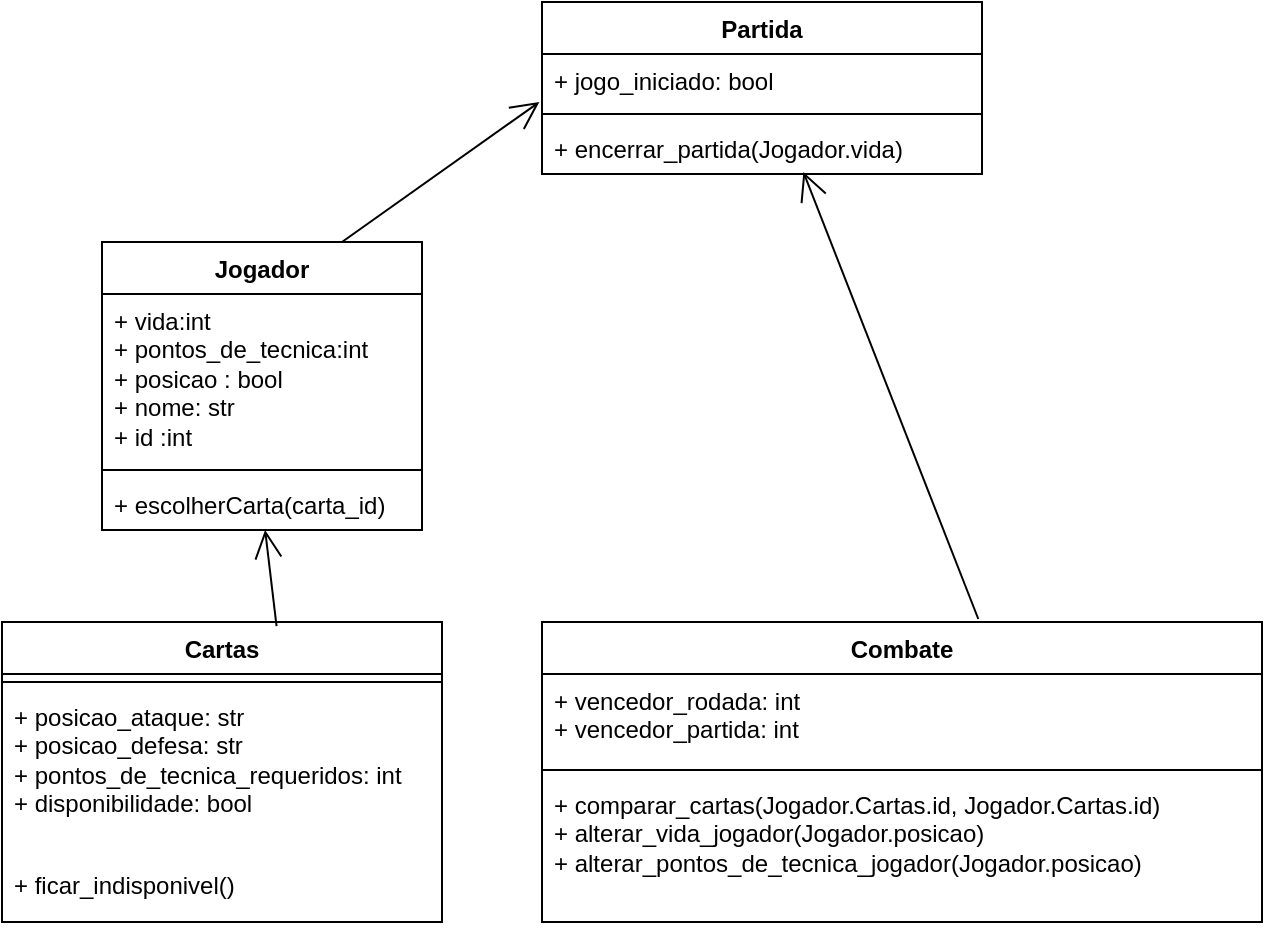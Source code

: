 <mxfile version="22.1.0" type="github">
  <diagram id="C5RBs43oDa-KdzZeNtuy" name="Page-1">
    <mxGraphModel dx="794" dy="394" grid="1" gridSize="10" guides="1" tooltips="1" connect="1" arrows="1" fold="1" page="1" pageScale="1" pageWidth="827" pageHeight="1169" math="0" shadow="0">
      <root>
        <mxCell id="WIyWlLk6GJQsqaUBKTNV-0" />
        <mxCell id="WIyWlLk6GJQsqaUBKTNV-1" parent="WIyWlLk6GJQsqaUBKTNV-0" />
        <mxCell id="Wt1cgnrOFFd20hkvTsMa-0" value="Partida" style="swimlane;fontStyle=1;align=center;verticalAlign=top;childLayout=stackLayout;horizontal=1;startSize=26;horizontalStack=0;resizeParent=1;resizeParentMax=0;resizeLast=0;collapsible=1;marginBottom=0;whiteSpace=wrap;html=1;" vertex="1" parent="WIyWlLk6GJQsqaUBKTNV-1">
          <mxGeometry x="360" y="30" width="220" height="86" as="geometry" />
        </mxCell>
        <mxCell id="Wt1cgnrOFFd20hkvTsMa-1" value="&lt;div&gt;+ jogo_iniciado: bool&lt;/div&gt;" style="text;strokeColor=none;fillColor=none;align=left;verticalAlign=top;spacingLeft=4;spacingRight=4;overflow=hidden;rotatable=0;points=[[0,0.5],[1,0.5]];portConstraint=eastwest;whiteSpace=wrap;html=1;" vertex="1" parent="Wt1cgnrOFFd20hkvTsMa-0">
          <mxGeometry y="26" width="220" height="26" as="geometry" />
        </mxCell>
        <mxCell id="Wt1cgnrOFFd20hkvTsMa-2" value="" style="line;strokeWidth=1;fillColor=none;align=left;verticalAlign=middle;spacingTop=-1;spacingLeft=3;spacingRight=3;rotatable=0;labelPosition=right;points=[];portConstraint=eastwest;strokeColor=inherit;" vertex="1" parent="Wt1cgnrOFFd20hkvTsMa-0">
          <mxGeometry y="52" width="220" height="8" as="geometry" />
        </mxCell>
        <mxCell id="Wt1cgnrOFFd20hkvTsMa-3" value="+ encerrar_partida(Jogador.vida)" style="text;strokeColor=none;fillColor=none;align=left;verticalAlign=top;spacingLeft=4;spacingRight=4;overflow=hidden;rotatable=0;points=[[0,0.5],[1,0.5]];portConstraint=eastwest;whiteSpace=wrap;html=1;" vertex="1" parent="Wt1cgnrOFFd20hkvTsMa-0">
          <mxGeometry y="60" width="220" height="26" as="geometry" />
        </mxCell>
        <mxCell id="Wt1cgnrOFFd20hkvTsMa-4" value="Combate" style="swimlane;fontStyle=1;align=center;verticalAlign=top;childLayout=stackLayout;horizontal=1;startSize=26;horizontalStack=0;resizeParent=1;resizeParentMax=0;resizeLast=0;collapsible=1;marginBottom=0;whiteSpace=wrap;html=1;" vertex="1" parent="WIyWlLk6GJQsqaUBKTNV-1">
          <mxGeometry x="360" y="340" width="360" height="150" as="geometry" />
        </mxCell>
        <mxCell id="Wt1cgnrOFFd20hkvTsMa-5" value="&lt;div&gt;+ vencedor_rodada: int &lt;br&gt;&lt;/div&gt;&lt;div&gt;+ vencedor_partida: int&lt;br&gt;&lt;/div&gt;" style="text;strokeColor=none;fillColor=none;align=left;verticalAlign=top;spacingLeft=4;spacingRight=4;overflow=hidden;rotatable=0;points=[[0,0.5],[1,0.5]];portConstraint=eastwest;whiteSpace=wrap;html=1;" vertex="1" parent="Wt1cgnrOFFd20hkvTsMa-4">
          <mxGeometry y="26" width="360" height="44" as="geometry" />
        </mxCell>
        <mxCell id="Wt1cgnrOFFd20hkvTsMa-6" value="" style="line;strokeWidth=1;fillColor=none;align=left;verticalAlign=middle;spacingTop=-1;spacingLeft=3;spacingRight=3;rotatable=0;labelPosition=right;points=[];portConstraint=eastwest;strokeColor=inherit;" vertex="1" parent="Wt1cgnrOFFd20hkvTsMa-4">
          <mxGeometry y="70" width="360" height="8" as="geometry" />
        </mxCell>
        <mxCell id="Wt1cgnrOFFd20hkvTsMa-7" value="&lt;div&gt;+ comparar_cartas(Jogador.Cartas.id, Jogador.Cartas.id)&lt;/div&gt;&lt;div&gt;+ alterar_vida_jogador(Jogador.posicao)&lt;/div&gt;&lt;div&gt;+ alterar_pontos_de_tecnica_jogador(Jogador.posicao)&lt;br&gt;&lt;/div&gt;&lt;div&gt;&lt;br&gt;&lt;/div&gt;" style="text;strokeColor=none;fillColor=none;align=left;verticalAlign=top;spacingLeft=4;spacingRight=4;overflow=hidden;rotatable=0;points=[[0,0.5],[1,0.5]];portConstraint=eastwest;whiteSpace=wrap;html=1;" vertex="1" parent="Wt1cgnrOFFd20hkvTsMa-4">
          <mxGeometry y="78" width="360" height="72" as="geometry" />
        </mxCell>
        <mxCell id="Wt1cgnrOFFd20hkvTsMa-8" value="Jogador" style="swimlane;fontStyle=1;align=center;verticalAlign=top;childLayout=stackLayout;horizontal=1;startSize=26;horizontalStack=0;resizeParent=1;resizeParentMax=0;resizeLast=0;collapsible=1;marginBottom=0;whiteSpace=wrap;html=1;" vertex="1" parent="WIyWlLk6GJQsqaUBKTNV-1">
          <mxGeometry x="140" y="150" width="160" height="144" as="geometry" />
        </mxCell>
        <mxCell id="Wt1cgnrOFFd20hkvTsMa-9" value="&lt;div&gt;+ vida:int&lt;/div&gt;&lt;div&gt;+ pontos_de_tecnica:int&lt;/div&gt;&lt;div&gt;+ posicao : bool&lt;/div&gt;&lt;div&gt;+ nome: str&lt;/div&gt;&lt;div&gt;+ id :int&lt;br&gt;&lt;/div&gt;&lt;div&gt;&lt;br&gt;&lt;/div&gt;" style="text;strokeColor=none;fillColor=none;align=left;verticalAlign=top;spacingLeft=4;spacingRight=4;overflow=hidden;rotatable=0;points=[[0,0.5],[1,0.5]];portConstraint=eastwest;whiteSpace=wrap;html=1;" vertex="1" parent="Wt1cgnrOFFd20hkvTsMa-8">
          <mxGeometry y="26" width="160" height="84" as="geometry" />
        </mxCell>
        <mxCell id="Wt1cgnrOFFd20hkvTsMa-10" value="" style="line;strokeWidth=1;fillColor=none;align=left;verticalAlign=middle;spacingTop=-1;spacingLeft=3;spacingRight=3;rotatable=0;labelPosition=right;points=[];portConstraint=eastwest;strokeColor=inherit;" vertex="1" parent="Wt1cgnrOFFd20hkvTsMa-8">
          <mxGeometry y="110" width="160" height="8" as="geometry" />
        </mxCell>
        <mxCell id="Wt1cgnrOFFd20hkvTsMa-11" value="+ escolherCarta(carta_id)" style="text;strokeColor=none;fillColor=none;align=left;verticalAlign=top;spacingLeft=4;spacingRight=4;overflow=hidden;rotatable=0;points=[[0,0.5],[1,0.5]];portConstraint=eastwest;whiteSpace=wrap;html=1;" vertex="1" parent="Wt1cgnrOFFd20hkvTsMa-8">
          <mxGeometry y="118" width="160" height="26" as="geometry" />
        </mxCell>
        <mxCell id="Wt1cgnrOFFd20hkvTsMa-12" value="&lt;div&gt;Cartas&lt;/div&gt;" style="swimlane;fontStyle=1;align=center;verticalAlign=top;childLayout=stackLayout;horizontal=1;startSize=26;horizontalStack=0;resizeParent=1;resizeParentMax=0;resizeLast=0;collapsible=1;marginBottom=0;whiteSpace=wrap;html=1;" vertex="1" parent="WIyWlLk6GJQsqaUBKTNV-1">
          <mxGeometry x="90" y="340" width="220" height="150" as="geometry" />
        </mxCell>
        <mxCell id="Wt1cgnrOFFd20hkvTsMa-14" value="" style="line;strokeWidth=1;fillColor=none;align=left;verticalAlign=middle;spacingTop=-1;spacingLeft=3;spacingRight=3;rotatable=0;labelPosition=right;points=[];portConstraint=eastwest;strokeColor=inherit;" vertex="1" parent="Wt1cgnrOFFd20hkvTsMa-12">
          <mxGeometry y="26" width="220" height="8" as="geometry" />
        </mxCell>
        <mxCell id="Wt1cgnrOFFd20hkvTsMa-13" value="&lt;div&gt;+ posicao_ataque: str&lt;/div&gt;&lt;div&gt;+ posicao_defesa: str&lt;/div&gt;&lt;div&gt;+ pontos_de_tecnica_requeridos: int&lt;br&gt;&lt;/div&gt;&lt;div&gt;+ disponibilidade: bool&lt;br&gt;&lt;/div&gt;&lt;div&gt;&lt;br&gt;&lt;/div&gt;" style="text;strokeColor=none;fillColor=none;align=left;verticalAlign=top;spacingLeft=4;spacingRight=4;overflow=hidden;rotatable=0;points=[[0,0.5],[1,0.5]];portConstraint=eastwest;whiteSpace=wrap;html=1;" vertex="1" parent="Wt1cgnrOFFd20hkvTsMa-12">
          <mxGeometry y="34" width="220" height="84" as="geometry" />
        </mxCell>
        <mxCell id="Wt1cgnrOFFd20hkvTsMa-15" value="+ ficar_indisponivel()" style="text;strokeColor=none;fillColor=none;align=left;verticalAlign=top;spacingLeft=4;spacingRight=4;overflow=hidden;rotatable=0;points=[[0,0.5],[1,0.5]];portConstraint=eastwest;whiteSpace=wrap;html=1;" vertex="1" parent="Wt1cgnrOFFd20hkvTsMa-12">
          <mxGeometry y="118" width="220" height="32" as="geometry" />
        </mxCell>
        <mxCell id="Wt1cgnrOFFd20hkvTsMa-20" value="" style="endArrow=open;endFill=1;endSize=12;html=1;rounded=0;exitX=0.75;exitY=0;exitDx=0;exitDy=0;entryX=-0.006;entryY=0.923;entryDx=0;entryDy=0;entryPerimeter=0;" edge="1" parent="WIyWlLk6GJQsqaUBKTNV-1" source="Wt1cgnrOFFd20hkvTsMa-8" target="Wt1cgnrOFFd20hkvTsMa-1">
          <mxGeometry width="160" relative="1" as="geometry">
            <mxPoint x="550" y="230" as="sourcePoint" />
            <mxPoint x="390" y="230" as="targetPoint" />
          </mxGeometry>
        </mxCell>
        <mxCell id="Wt1cgnrOFFd20hkvTsMa-21" value="" style="endArrow=open;endFill=1;endSize=12;html=1;rounded=0;exitX=0.606;exitY=-0.01;exitDx=0;exitDy=0;exitPerimeter=0;entryX=0.594;entryY=0.962;entryDx=0;entryDy=0;entryPerimeter=0;" edge="1" parent="WIyWlLk6GJQsqaUBKTNV-1" source="Wt1cgnrOFFd20hkvTsMa-4" target="Wt1cgnrOFFd20hkvTsMa-3">
          <mxGeometry width="160" relative="1" as="geometry">
            <mxPoint x="550" y="230" as="sourcePoint" />
            <mxPoint x="390" y="230" as="targetPoint" />
          </mxGeometry>
        </mxCell>
        <mxCell id="Wt1cgnrOFFd20hkvTsMa-22" value="" style="endArrow=open;endFill=1;endSize=12;html=1;rounded=0;exitX=0.624;exitY=0.014;exitDx=0;exitDy=0;exitPerimeter=0;" edge="1" parent="WIyWlLk6GJQsqaUBKTNV-1" source="Wt1cgnrOFFd20hkvTsMa-12" target="Wt1cgnrOFFd20hkvTsMa-11">
          <mxGeometry width="160" relative="1" as="geometry">
            <mxPoint x="390" y="230" as="sourcePoint" />
            <mxPoint x="550" y="230" as="targetPoint" />
          </mxGeometry>
        </mxCell>
      </root>
    </mxGraphModel>
  </diagram>
</mxfile>
